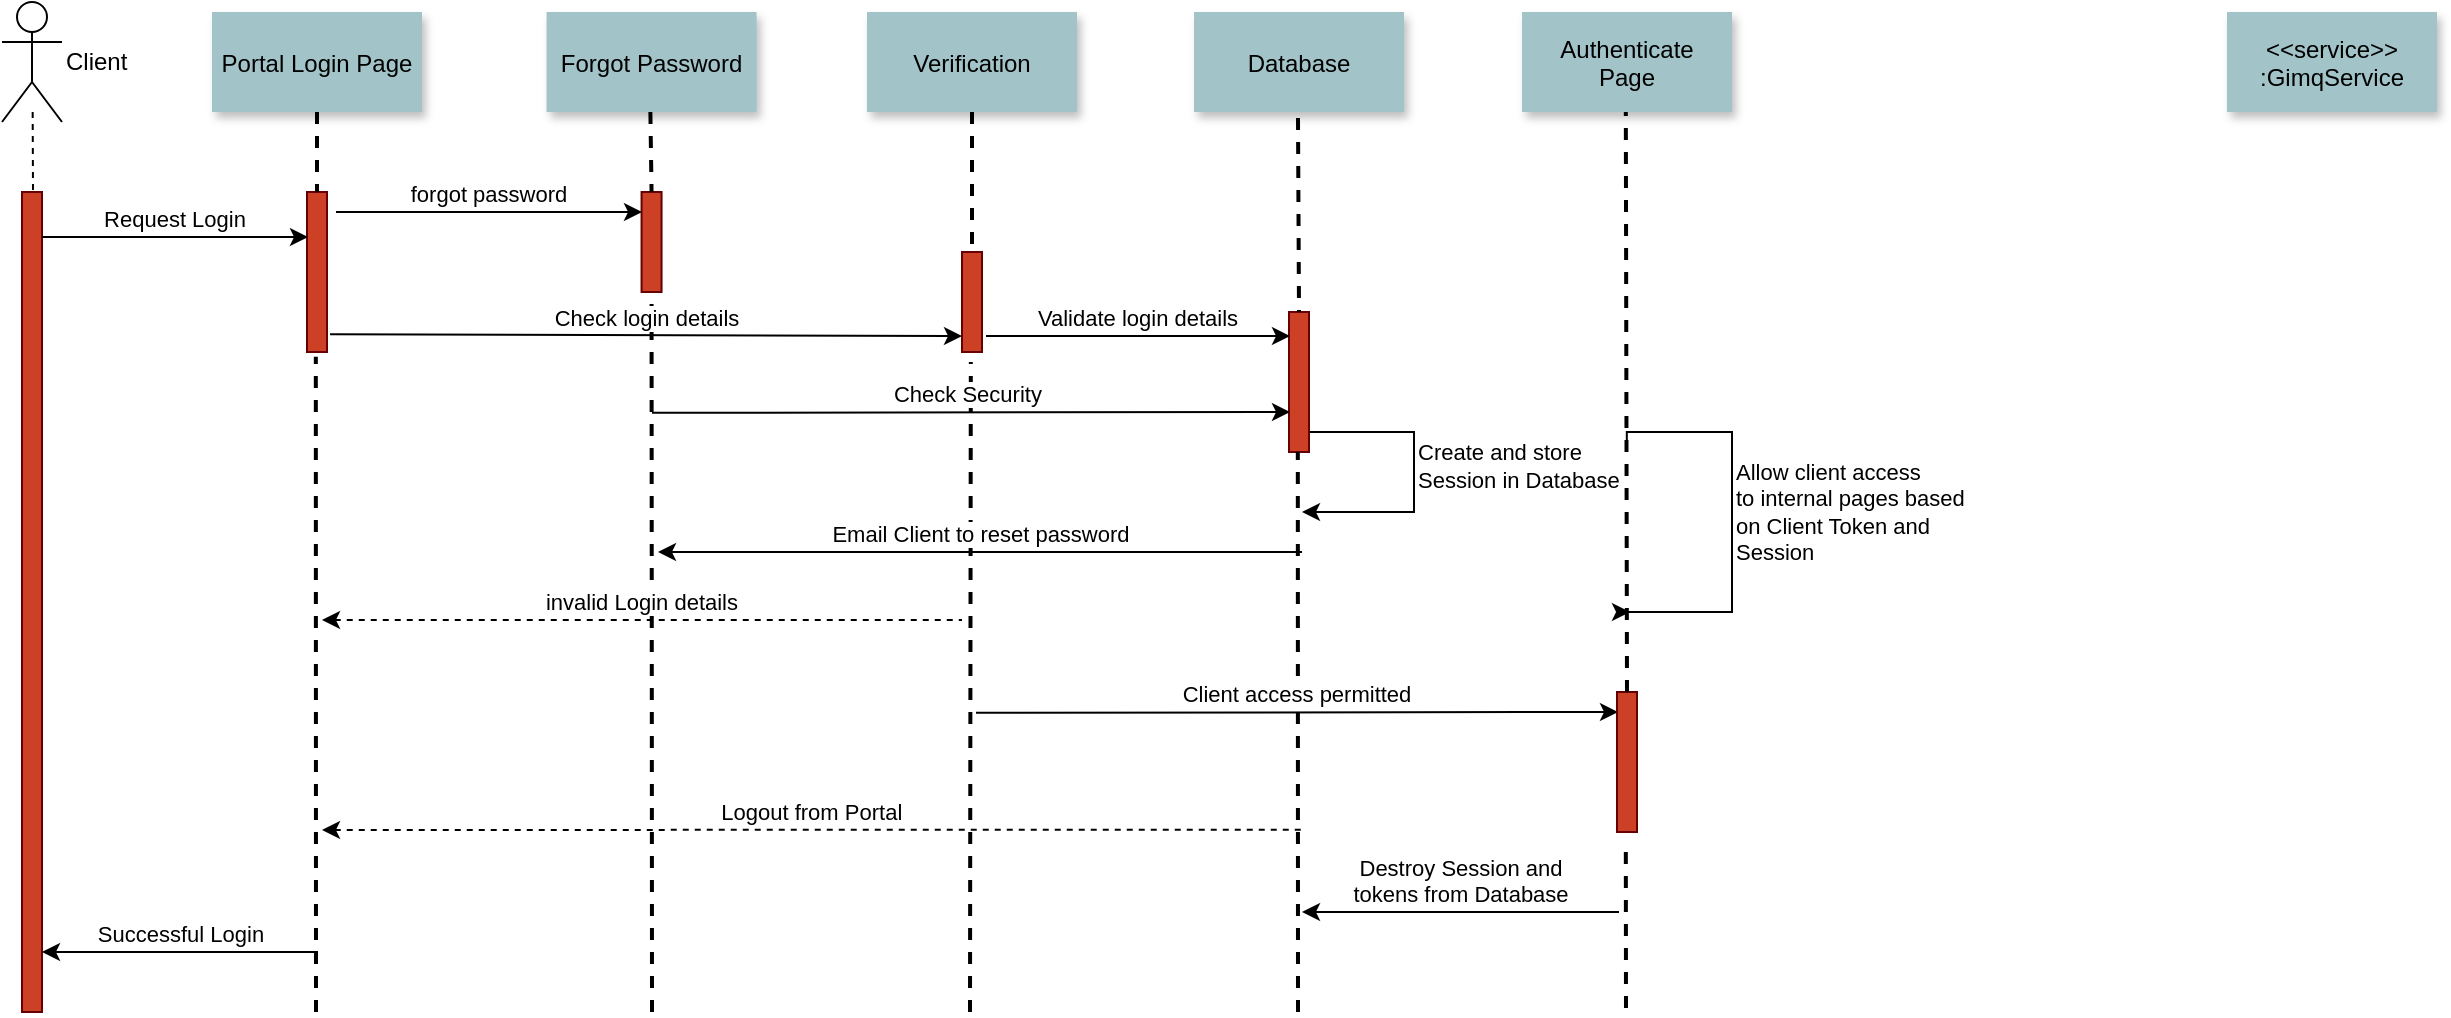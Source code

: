 <mxfile version="20.6.0" type="device"><diagram name="Page-1" id="9361dd3d-8414-5efd-6122-117bd74ce7a7"><mxGraphModel dx="1006" dy="659" grid="1" gridSize="10" guides="1" tooltips="1" connect="1" arrows="1" fold="1" page="0" pageScale="1.5" pageWidth="826" pageHeight="1169" background="none" math="0" shadow="0"><root><mxCell id="0"/><mxCell id="1" parent="0"/><mxCell id="vo1eKe5pgidaA7ECv0V1-101" value="" style="edgeStyle=none;endArrow=none;dashed=1;entryX=0.5;entryY=1;entryDx=0;entryDy=0;strokeWidth=2;" edge="1" parent="1" target="17"><mxGeometry x="439.035" y="245" width="100" height="100" as="geometry"><mxPoint x="515" y="560" as="sourcePoint"/><mxPoint x="514.2" y="230.0" as="targetPoint"/></mxGeometry></mxCell><mxCell id="2" value="" style="fillColor=#CC4125;strokeColor=#660000" parent="1" vertex="1"><mxGeometry x="200" y="150" width="10" height="410" as="geometry"/></mxCell><mxCell id="6" value="" style="fillColor=#CC4125;strokeColor=#660000" parent="1" vertex="1"><mxGeometry x="342.5" y="150" width="10" height="80" as="geometry"/></mxCell><mxCell id="7" value="Portal Login Page" style="shadow=1;fillColor=#A2C4C9;strokeColor=none" parent="1" vertex="1"><mxGeometry x="295" y="60" width="105" height="50" as="geometry"/></mxCell><mxCell id="8" value="" style="edgeStyle=none;endArrow=none;dashed=1;strokeWidth=2;" parent="1" source="7" target="6" edge="1"><mxGeometry x="272.335" y="165" width="100" height="100" as="geometry"><mxPoint x="347.259" y="110" as="sourcePoint"/><mxPoint x="347.576" y="165" as="targetPoint"/></mxGeometry></mxCell><mxCell id="9" value="Request Login" style="edgeStyle=none;verticalLabelPosition=top;verticalAlign=bottom" parent="1" edge="1"><mxGeometry x="220" y="85" width="100" height="100" as="geometry"><mxPoint x="210" y="172.5" as="sourcePoint"/><mxPoint x="343" y="172.5" as="targetPoint"/></mxGeometry></mxCell><mxCell id="15" value="Forgot Password" style="shadow=1;fillColor=#A2C4C9;strokeColor=none" parent="1" vertex="1"><mxGeometry x="462.284" y="60.0" width="105" height="50" as="geometry"/></mxCell><mxCell id="17" value="" style="fillColor=#CC4125;strokeColor=#660000" parent="1" vertex="1"><mxGeometry x="509.78" y="150" width="10" height="50" as="geometry"/></mxCell><mxCell id="21" value="" style="fillColor=#CC4125;strokeColor=#660000" parent="1" vertex="1"><mxGeometry x="670" y="180" width="10" height="50" as="geometry"/></mxCell><mxCell id="22" value="Verification" style="shadow=1;fillColor=#A2C4C9;strokeColor=none" parent="1" vertex="1"><mxGeometry x="622.5" y="60" width="105" height="50" as="geometry"/></mxCell><mxCell id="23" value="" style="edgeStyle=none;endArrow=none;dashed=1;strokeWidth=2;" parent="1" source="22" target="21" edge="1"><mxGeometry x="614.488" y="175.0" width="100" height="100" as="geometry"><mxPoint x="674.653" y="110" as="sourcePoint"/><mxPoint x="674.653" y="260" as="targetPoint"/></mxGeometry></mxCell><mxCell id="24" value="Database" style="shadow=1;fillColor=#A2C4C9;strokeColor=none" parent="1" vertex="1"><mxGeometry x="786" y="60" width="105" height="50" as="geometry"/></mxCell><mxCell id="vo1eKe5pgidaA7ECv0V1-103" value="Create and store &lt;br&gt;Session in Database" style="edgeStyle=orthogonalEdgeStyle;rounded=0;orthogonalLoop=1;jettySize=auto;html=1;exitX=1;exitY=1;exitDx=0;exitDy=0;labelBackgroundColor=#FFFFFF;labelPosition=right;verticalLabelPosition=middle;align=left;verticalAlign=middle;" edge="1" parent="1" source="26"><mxGeometry relative="1" as="geometry"><mxPoint x="840" y="310" as="targetPoint"/><Array as="points"><mxPoint x="844" y="270"/><mxPoint x="896" y="270"/></Array></mxGeometry></mxCell><mxCell id="26" value="" style="fillColor=#CC4125;strokeColor=#660000" parent="1" vertex="1"><mxGeometry x="833.5" y="210" width="10" height="70" as="geometry"/></mxCell><mxCell id="30" value="Authenticate&#10;Page" style="shadow=1;fillColor=#A2C4C9;strokeColor=none" parent="1" vertex="1"><mxGeometry x="950" y="60" width="105" height="50" as="geometry"/></mxCell><mxCell id="33" value="" style="edgeStyle=elbowEdgeStyle;elbow=horizontal;endArrow=none;dashed=1" parent="1" target="2" edge="1"><mxGeometry x="230.0" y="310" width="100" height="100" as="geometry"><mxPoint x="205.333" y="110" as="sourcePoint"/><mxPoint x="330" y="310" as="targetPoint"/></mxGeometry></mxCell><mxCell id="34" value="Validate login details" style="edgeStyle=elbowEdgeStyle;elbow=vertical;verticalLabelPosition=top;verticalAlign=bottom" parent="1" edge="1"><mxGeometry x="557" y="195.126" width="100" height="100" as="geometry"><mxPoint x="682" y="222" as="sourcePoint"/><mxPoint x="834" y="222.39" as="targetPoint"/><Array as="points"/></mxGeometry></mxCell><mxCell id="64" value="&lt;&lt;service&gt;&gt;&#10;:GimqService" style="shadow=1;fillColor=#A2C4C9;strokeColor=none" parent="1" vertex="1"><mxGeometry x="1302.5" y="60" width="105" height="50" as="geometry"/></mxCell><mxCell id="vo1eKe5pgidaA7ECv0V1-89" value="Client" style="shape=umlActor;verticalLabelPosition=middle;verticalAlign=middle;html=1;outlineConnect=0;labelPosition=right;align=left;" vertex="1" parent="1"><mxGeometry x="190" y="55" width="30" height="60" as="geometry"/></mxCell><mxCell id="vo1eKe5pgidaA7ECv0V1-92" value="" style="edgeStyle=none;endArrow=none;dashed=1;entryX=0.5;entryY=0;entryDx=0;entryDy=0;strokeWidth=2;" edge="1" parent="1" target="17"><mxGeometry x="439.025" y="165" width="100" height="100" as="geometry"><mxPoint x="514.19" y="110.0" as="sourcePoint"/><mxPoint x="514" y="190" as="targetPoint"/></mxGeometry></mxCell><mxCell id="vo1eKe5pgidaA7ECv0V1-93" value="forgot password" style="edgeStyle=none;verticalLabelPosition=top;verticalAlign=bottom;" edge="1" parent="1"><mxGeometry x="362.5" y="126.91" width="100" height="100" as="geometry"><mxPoint x="357" y="160" as="sourcePoint"/><mxPoint x="510" y="160" as="targetPoint"/></mxGeometry></mxCell><mxCell id="vo1eKe5pgidaA7ECv0V1-100" value="" style="edgeStyle=none;endArrow=none;dashed=1;strokeWidth=2;" edge="1" parent="1"><mxGeometry x="271.745" y="247.39" width="100" height="100" as="geometry"><mxPoint x="347" y="560" as="sourcePoint"/><mxPoint x="346.91" y="232.39" as="targetPoint"/></mxGeometry></mxCell><mxCell id="vo1eKe5pgidaA7ECv0V1-102" value="" style="edgeStyle=none;endArrow=none;dashed=1;strokeWidth=2;" edge="1" parent="1"><mxGeometry x="762.745" y="295" width="100" height="100" as="geometry"><mxPoint x="838" y="560" as="sourcePoint"/><mxPoint x="837.91" y="280.0" as="targetPoint"/></mxGeometry></mxCell><mxCell id="vo1eKe5pgidaA7ECv0V1-104" value="" style="edgeStyle=none;endArrow=none;dashed=1;strokeWidth=2;" edge="1" parent="1"><mxGeometry x="599.245" y="250" width="100" height="100" as="geometry"><mxPoint x="674" y="560" as="sourcePoint"/><mxPoint x="674.41" y="235.0" as="targetPoint"/></mxGeometry></mxCell><mxCell id="vo1eKe5pgidaA7ECv0V1-105" value="" style="edgeStyle=none;endArrow=none;dashed=1;entryX=0.5;entryY=0;entryDx=0;entryDy=0;strokeWidth=2;" edge="1" parent="1" target="26"><mxGeometry x="777.398" y="188.0" width="100" height="100" as="geometry"><mxPoint x="838" y="113" as="sourcePoint"/><mxPoint x="837.91" y="193.0" as="targetPoint"/></mxGeometry></mxCell><mxCell id="vo1eKe5pgidaA7ECv0V1-107" value="Email Client to reset password" style="endArrow=classic;html=1;rounded=0;labelBackgroundColor=#FFFFFF;labelPosition=center;verticalLabelPosition=top;align=center;verticalAlign=bottom;" edge="1" parent="1"><mxGeometry width="50" height="50" relative="1" as="geometry"><mxPoint x="840" y="330" as="sourcePoint"/><mxPoint x="518" y="330" as="targetPoint"/></mxGeometry></mxCell><mxCell id="vo1eKe5pgidaA7ECv0V1-99" value="Check Security&amp;nbsp;" style="endArrow=classic;html=1;rounded=0;labelPosition=center;verticalLabelPosition=top;align=center;verticalAlign=bottom;labelBackgroundColor=#FFFFFF;" edge="1" parent="1"><mxGeometry width="50" height="50" relative="1" as="geometry"><mxPoint x="515" y="260.39" as="sourcePoint"/><mxPoint x="834" y="260" as="targetPoint"/></mxGeometry></mxCell><mxCell id="vo1eKe5pgidaA7ECv0V1-95" value="Check login details" style="endArrow=classic;html=1;rounded=0;exitX=1.153;exitY=0.091;exitDx=0;exitDy=0;exitPerimeter=0;entryX=0;entryY=0.5;entryDx=0;entryDy=0;labelPosition=center;verticalLabelPosition=top;align=center;verticalAlign=bottom;labelBackgroundColor=#FFFFFF;" edge="1" parent="1"><mxGeometry width="50" height="50" relative="1" as="geometry"><mxPoint x="354.03" y="221.13" as="sourcePoint"/><mxPoint x="670" y="222.004" as="targetPoint"/></mxGeometry></mxCell><mxCell id="vo1eKe5pgidaA7ECv0V1-108" value="invalid Login details" style="edgeStyle=none;verticalLabelPosition=top;verticalAlign=bottom;endArrow=none;startArrow=classic;dashed=1" edge="1" parent="1"><mxGeometry x="440" y="276.909" width="100" height="100" as="geometry"><mxPoint x="350" y="364" as="sourcePoint"/><mxPoint x="670" y="364" as="targetPoint"/></mxGeometry></mxCell><mxCell id="vo1eKe5pgidaA7ECv0V1-111" value="Client access permitted" style="endArrow=classic;html=1;rounded=0;labelPosition=center;verticalLabelPosition=top;align=center;verticalAlign=bottom;labelBackgroundColor=#FFFFFF;" edge="1" parent="1"><mxGeometry width="50" height="50" relative="1" as="geometry"><mxPoint x="677" y="410.39" as="sourcePoint"/><mxPoint x="998" y="410.0" as="targetPoint"/></mxGeometry></mxCell><mxCell id="vo1eKe5pgidaA7ECv0V1-112" value="" style="fillColor=#CC4125;strokeColor=#660000" vertex="1" parent="1"><mxGeometry x="997.5" y="400" width="10" height="70" as="geometry"/></mxCell><mxCell id="vo1eKe5pgidaA7ECv0V1-113" value="" style="edgeStyle=none;endArrow=none;dashed=1;strokeWidth=2;exitX=0.5;exitY=0;exitDx=0;exitDy=0;" edge="1" parent="1" source="vo1eKe5pgidaA7ECv0V1-112"><mxGeometry x="926.745" y="125" width="100" height="100" as="geometry"><mxPoint x="1002" y="390" as="sourcePoint"/><mxPoint x="1001.91" y="110.0" as="targetPoint"/></mxGeometry></mxCell><mxCell id="vo1eKe5pgidaA7ECv0V1-114" value="Allow client access&lt;br&gt;to internal pages based&lt;br&gt;on Client Token and&lt;br&gt;Session" style="edgeStyle=orthogonalEdgeStyle;rounded=0;orthogonalLoop=1;jettySize=auto;html=1;exitX=1;exitY=1;exitDx=0;exitDy=0;labelBackgroundColor=#FFFFFF;labelPosition=right;verticalLabelPosition=middle;align=left;verticalAlign=middle;" edge="1" parent="1"><mxGeometry relative="1" as="geometry"><mxPoint x="1004" y="360" as="targetPoint"/><mxPoint x="1002.44" y="280.0" as="sourcePoint"/><Array as="points"><mxPoint x="1002" y="270"/><mxPoint x="1055" y="270"/><mxPoint x="1055" y="360"/><mxPoint x="1003" y="360"/></Array></mxGeometry></mxCell><mxCell id="vo1eKe5pgidaA7ECv0V1-115" value="Destroy Session and &lt;br&gt;tokens from Database" style="endArrow=classic;html=1;rounded=0;labelBackgroundColor=#FFFFFF;labelPosition=center;verticalLabelPosition=top;align=center;verticalAlign=bottom;" edge="1" parent="1"><mxGeometry width="50" height="50" relative="1" as="geometry"><mxPoint x="998.5" y="510.0" as="sourcePoint"/><mxPoint x="840" y="510" as="targetPoint"/></mxGeometry></mxCell><mxCell id="vo1eKe5pgidaA7ECv0V1-116" value="" style="edgeStyle=none;endArrow=none;dashed=1;strokeWidth=2;" edge="1" parent="1"><mxGeometry x="941.308" y="555" width="100" height="100" as="geometry"><mxPoint x="1001.91" y="480" as="sourcePoint"/><mxPoint x="1002" y="560" as="targetPoint"/></mxGeometry></mxCell><mxCell id="vo1eKe5pgidaA7ECv0V1-117" value="Logout from Portal" style="edgeStyle=none;verticalLabelPosition=top;verticalAlign=bottom;endArrow=none;startArrow=classic;dashed=1" edge="1" parent="1"><mxGeometry x="609.78" y="381.729" width="100" height="100" as="geometry"><mxPoint x="350" y="469" as="sourcePoint"/><mxPoint x="839.78" y="468.82" as="targetPoint"/></mxGeometry></mxCell><mxCell id="vo1eKe5pgidaA7ECv0V1-118" value="Successful Login" style="endArrow=classic;html=1;rounded=0;labelBackgroundColor=#FFFFFF;labelPosition=center;verticalLabelPosition=top;align=center;verticalAlign=bottom;" edge="1" parent="1"><mxGeometry width="50" height="50" relative="1" as="geometry"><mxPoint x="348" y="530" as="sourcePoint"/><mxPoint x="210" y="530" as="targetPoint"/></mxGeometry></mxCell></root></mxGraphModel></diagram></mxfile>